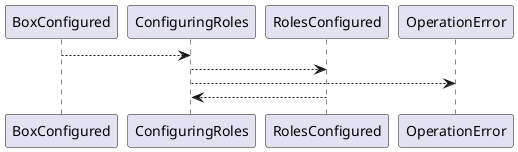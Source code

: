 @startuml

hide empty description

BoxConfigured --> ConfiguringRoles
ConfiguringRoles --> RolesConfigured
ConfiguringRoles --> OperationError
RolesConfigured --> ConfiguringRoles

@enduml